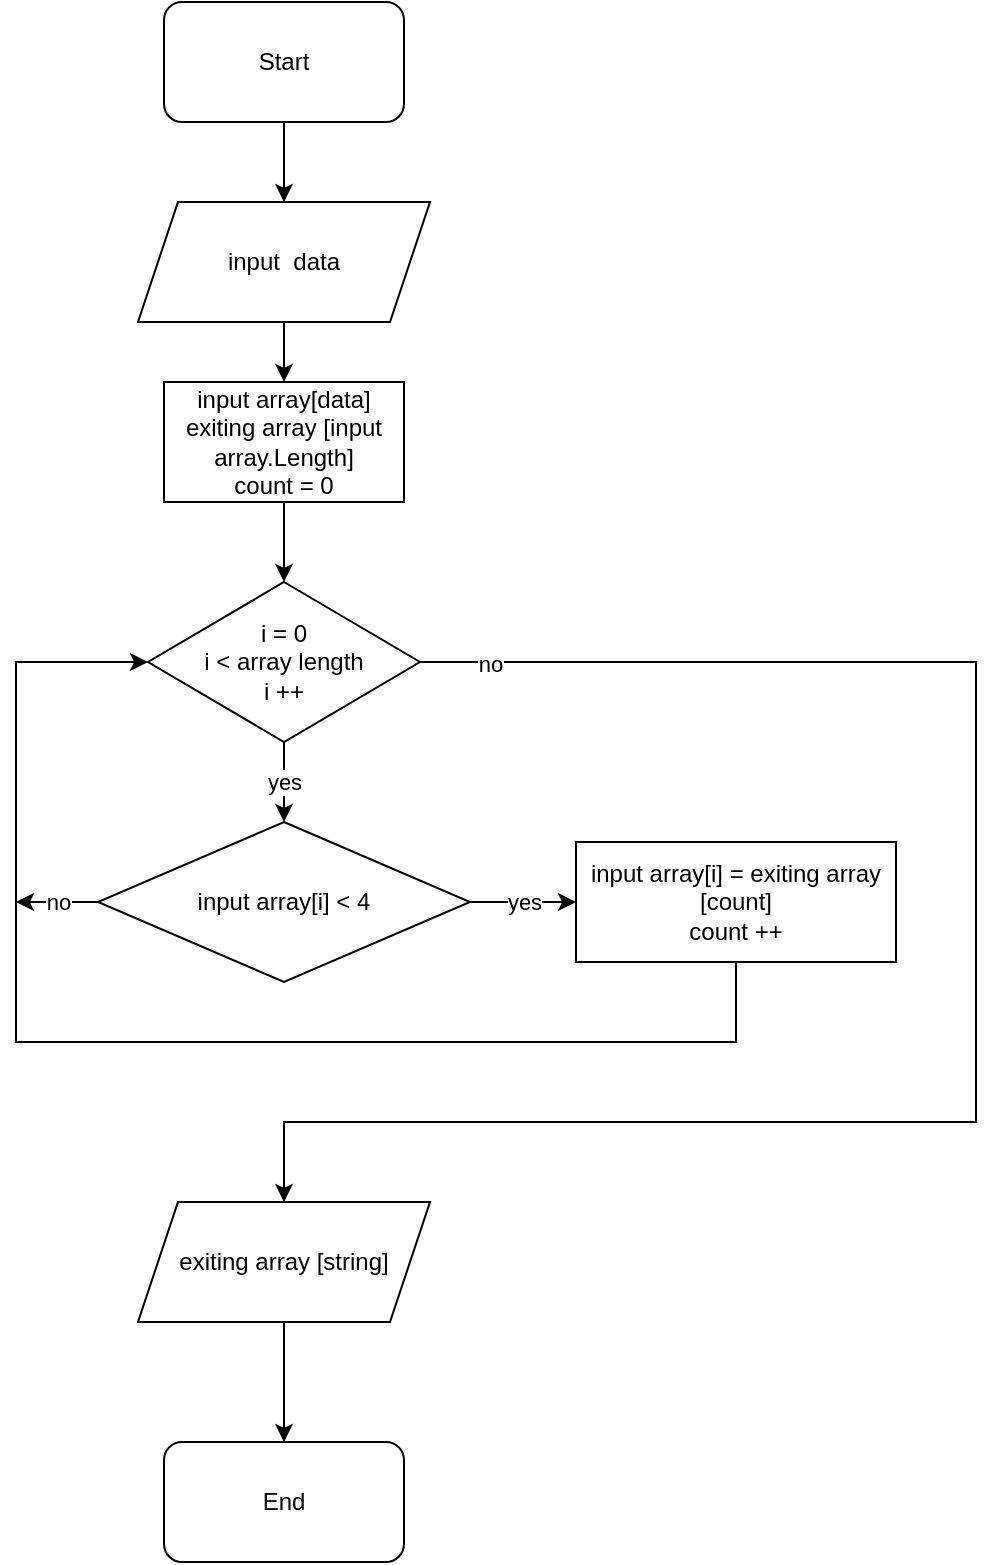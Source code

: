 <mxfile>
    <diagram name="Страница 1" id="dVzgPH7k0Vtg2EmlUD4b">
        <mxGraphModel dx="810" dy="530" grid="1" gridSize="10" guides="1" tooltips="1" connect="1" arrows="1" fold="1" page="1" pageScale="1" pageWidth="827" pageHeight="1169" math="0" shadow="0">
            <root>
                <mxCell id="0"/>
                <mxCell id="1" parent="0"/>
                <mxCell id="YeWiAk7M04aXRrGpeElu-2" style="edgeStyle=orthogonalEdgeStyle;rounded=0;orthogonalLoop=1;jettySize=auto;html=1;exitX=0.5;exitY=1;exitDx=0;exitDy=0;entryX=0.5;entryY=0;entryDx=0;entryDy=0;" parent="1" source="rpdRJvrB8QKkkG5VQgA_-1" target="YeWiAk7M04aXRrGpeElu-1" edge="1">
                    <mxGeometry relative="1" as="geometry"/>
                </mxCell>
                <mxCell id="rpdRJvrB8QKkkG5VQgA_-1" value="Start" style="rounded=1;whiteSpace=wrap;html=1;" parent="1" vertex="1">
                    <mxGeometry x="354" y="40" width="120" height="60" as="geometry"/>
                </mxCell>
                <mxCell id="YeWiAk7M04aXRrGpeElu-4" style="edgeStyle=orthogonalEdgeStyle;rounded=0;orthogonalLoop=1;jettySize=auto;html=1;exitX=0.5;exitY=1;exitDx=0;exitDy=0;entryX=0.5;entryY=0;entryDx=0;entryDy=0;" parent="1" source="YeWiAk7M04aXRrGpeElu-1" target="YeWiAk7M04aXRrGpeElu-3" edge="1">
                    <mxGeometry relative="1" as="geometry"/>
                </mxCell>
                <mxCell id="YeWiAk7M04aXRrGpeElu-1" value="input&amp;nbsp; data" style="shape=parallelogram;perimeter=parallelogramPerimeter;whiteSpace=wrap;html=1;fixedSize=1;" parent="1" vertex="1">
                    <mxGeometry x="341" y="140" width="146" height="60" as="geometry"/>
                </mxCell>
                <mxCell id="YeWiAk7M04aXRrGpeElu-6" style="edgeStyle=orthogonalEdgeStyle;rounded=0;orthogonalLoop=1;jettySize=auto;html=1;exitX=0.5;exitY=1;exitDx=0;exitDy=0;entryX=0.5;entryY=0;entryDx=0;entryDy=0;" parent="1" source="YeWiAk7M04aXRrGpeElu-3" target="YeWiAk7M04aXRrGpeElu-5" edge="1">
                    <mxGeometry relative="1" as="geometry"/>
                </mxCell>
                <mxCell id="YeWiAk7M04aXRrGpeElu-3" value="input array[data]&lt;br&gt;exiting array [input array.Length]&lt;br&gt;count = 0" style="rounded=0;whiteSpace=wrap;html=1;" parent="1" vertex="1">
                    <mxGeometry x="354" y="230" width="120" height="60" as="geometry"/>
                </mxCell>
                <mxCell id="YeWiAk7M04aXRrGpeElu-8" value="yes" style="edgeStyle=orthogonalEdgeStyle;rounded=0;orthogonalLoop=1;jettySize=auto;html=1;exitX=0.5;exitY=1;exitDx=0;exitDy=0;entryX=0.5;entryY=0;entryDx=0;entryDy=0;" parent="1" source="YeWiAk7M04aXRrGpeElu-5" target="YeWiAk7M04aXRrGpeElu-7" edge="1">
                    <mxGeometry relative="1" as="geometry"/>
                </mxCell>
                <mxCell id="YeWiAk7M04aXRrGpeElu-16" style="edgeStyle=orthogonalEdgeStyle;rounded=0;orthogonalLoop=1;jettySize=auto;html=1;exitX=1;exitY=0.5;exitDx=0;exitDy=0;entryX=0.5;entryY=0;entryDx=0;entryDy=0;" parent="1" source="YeWiAk7M04aXRrGpeElu-5" target="YeWiAk7M04aXRrGpeElu-15" edge="1">
                    <mxGeometry relative="1" as="geometry">
                        <Array as="points">
                            <mxPoint x="760" y="370"/>
                            <mxPoint x="760" y="600"/>
                            <mxPoint x="414" y="600"/>
                        </Array>
                    </mxGeometry>
                </mxCell>
                <mxCell id="YeWiAk7M04aXRrGpeElu-17" value="no" style="edgeLabel;html=1;align=center;verticalAlign=middle;resizable=0;points=[];" parent="YeWiAk7M04aXRrGpeElu-16" vertex="1" connectable="0">
                    <mxGeometry x="-0.923" y="-1" relative="1" as="geometry">
                        <mxPoint as="offset"/>
                    </mxGeometry>
                </mxCell>
                <mxCell id="YeWiAk7M04aXRrGpeElu-5" value="i = 0&lt;br&gt;i &amp;lt; array length&lt;br&gt;i ++" style="rhombus;whiteSpace=wrap;html=1;" parent="1" vertex="1">
                    <mxGeometry x="346" y="330" width="136" height="80" as="geometry"/>
                </mxCell>
                <mxCell id="YeWiAk7M04aXRrGpeElu-10" value="yes" style="edgeStyle=orthogonalEdgeStyle;rounded=0;orthogonalLoop=1;jettySize=auto;html=1;exitX=1;exitY=0.5;exitDx=0;exitDy=0;entryX=0;entryY=0.5;entryDx=0;entryDy=0;" parent="1" source="YeWiAk7M04aXRrGpeElu-7" target="YeWiAk7M04aXRrGpeElu-9" edge="1">
                    <mxGeometry relative="1" as="geometry"/>
                </mxCell>
                <mxCell id="YeWiAk7M04aXRrGpeElu-12" value="no" style="edgeStyle=orthogonalEdgeStyle;rounded=0;orthogonalLoop=1;jettySize=auto;html=1;exitX=0;exitY=0.5;exitDx=0;exitDy=0;" parent="1" source="YeWiAk7M04aXRrGpeElu-7" edge="1">
                    <mxGeometry relative="1" as="geometry">
                        <mxPoint x="280" y="490" as="targetPoint"/>
                    </mxGeometry>
                </mxCell>
                <mxCell id="YeWiAk7M04aXRrGpeElu-7" value="input array[i] &amp;lt; 4" style="rhombus;whiteSpace=wrap;html=1;" parent="1" vertex="1">
                    <mxGeometry x="321" y="450" width="186" height="80" as="geometry"/>
                </mxCell>
                <mxCell id="YeWiAk7M04aXRrGpeElu-9" value="input array[i] = exiting array [count]&lt;br&gt;count ++" style="rounded=0;whiteSpace=wrap;html=1;" parent="1" vertex="1">
                    <mxGeometry x="560" y="460" width="160" height="60" as="geometry"/>
                </mxCell>
                <mxCell id="YeWiAk7M04aXRrGpeElu-14" style="edgeStyle=orthogonalEdgeStyle;rounded=0;orthogonalLoop=1;jettySize=auto;html=1;exitX=0.5;exitY=1;exitDx=0;exitDy=0;entryX=0;entryY=0.5;entryDx=0;entryDy=0;" parent="1" source="YeWiAk7M04aXRrGpeElu-9" target="YeWiAk7M04aXRrGpeElu-5" edge="1">
                    <mxGeometry relative="1" as="geometry">
                        <mxPoint x="414" y="570" as="sourcePoint"/>
                        <Array as="points">
                            <mxPoint x="640" y="560"/>
                            <mxPoint x="280" y="560"/>
                            <mxPoint x="280" y="370"/>
                        </Array>
                    </mxGeometry>
                </mxCell>
                <mxCell id="Vslcq0lGSEf2MRW7Jufv-3" style="edgeStyle=orthogonalEdgeStyle;rounded=0;orthogonalLoop=1;jettySize=auto;html=1;exitX=0.5;exitY=1;exitDx=0;exitDy=0;" parent="1" source="YeWiAk7M04aXRrGpeElu-15" target="Vslcq0lGSEf2MRW7Jufv-2" edge="1">
                    <mxGeometry relative="1" as="geometry"/>
                </mxCell>
                <mxCell id="YeWiAk7M04aXRrGpeElu-15" value="exiting array [string]" style="shape=parallelogram;perimeter=parallelogramPerimeter;whiteSpace=wrap;html=1;fixedSize=1;" parent="1" vertex="1">
                    <mxGeometry x="341" y="640" width="146" height="60" as="geometry"/>
                </mxCell>
                <mxCell id="Vslcq0lGSEf2MRW7Jufv-2" value="End" style="rounded=1;whiteSpace=wrap;html=1;" parent="1" vertex="1">
                    <mxGeometry x="354" y="760" width="120" height="60" as="geometry"/>
                </mxCell>
            </root>
        </mxGraphModel>
    </diagram>
</mxfile>